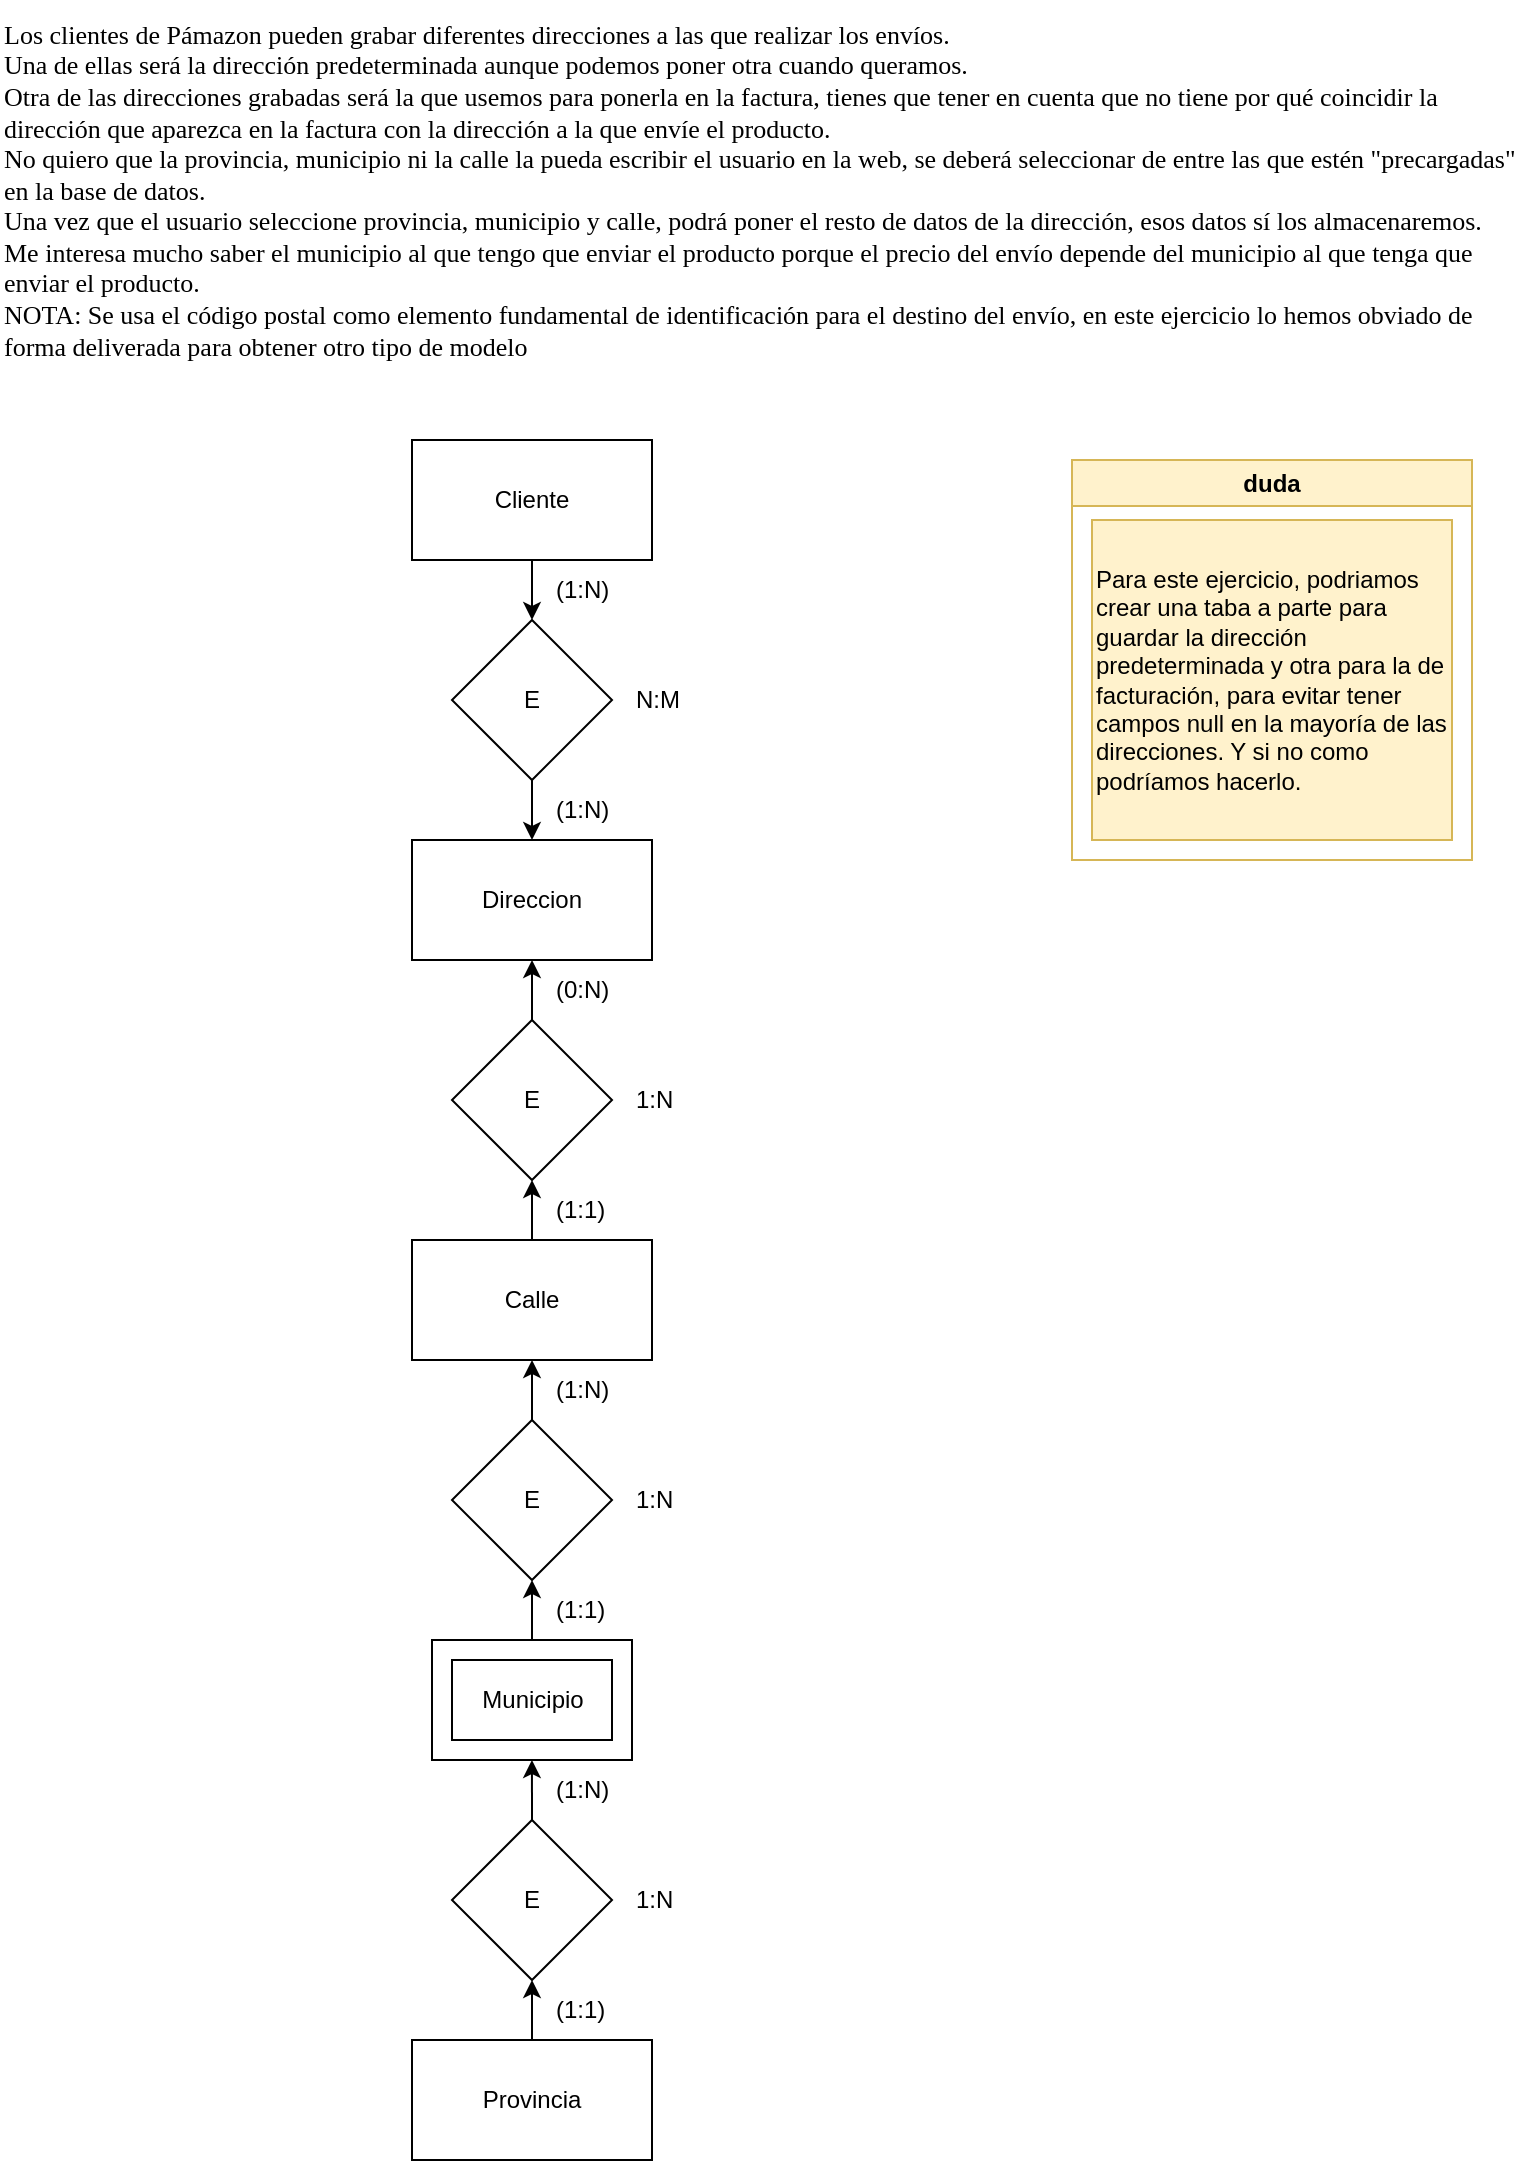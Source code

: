 <mxfile version="22.1.3" type="github">
  <diagram name="Página-1" id="ncUxo_lFp9L3yrcQ60K7">
    <mxGraphModel dx="1434" dy="750" grid="1" gridSize="10" guides="1" tooltips="1" connect="1" arrows="1" fold="1" page="1" pageScale="1" pageWidth="827" pageHeight="1169" math="0" shadow="0">
      <root>
        <mxCell id="0" />
        <mxCell id="1" parent="0" />
        <mxCell id="WOAQJwPyzZi3OoR79o7S-1" value="Los clientes de Pámazon pueden grabar diferentes direcciones a las que realizar los envíos.&lt;br&gt;Una de ellas será la dirección predeterminada aunque podemos poner otra cuando queramos.&lt;br&gt;Otra de las direcciones grabadas será la que usemos para ponerla en la factura, tienes que tener en cuenta que no tiene por qué coincidir la dirección que aparezca en la factura con la dirección a la que envíe el producto.&lt;br&gt;No quiero que la provincia, municipio ni la calle la pueda escribir el usuario en la web, se deberá seleccionar de entre las que estén &quot;precargadas&quot; en la base de datos.&lt;br&gt;Una vez que el usuario seleccione provincia, municipio y calle, podrá poner el resto de datos de la dirección, esos datos sí los almacenaremos.&lt;br&gt;Me interesa mucho saber el municipio al que tengo que enviar el producto porque el precio del envío depende del municipio al que tenga que enviar el producto.&lt;br&gt;NOTA: Se usa el código postal como elemento fundamental de identificación para el destino del envío, en este ejercicio lo hemos obviado de forma deliverada para obtener otro tipo de modelo" style="text;html=1;strokeColor=none;fillColor=none;align=left;verticalAlign=middle;whiteSpace=wrap;rounded=0;fontFamily=Verdana;fontSize=13;" parent="1" vertex="1">
          <mxGeometry x="34" y="40" width="760" height="190" as="geometry" />
        </mxCell>
        <mxCell id="WOAQJwPyzZi3OoR79o7S-2" value="duda" style="swimlane;whiteSpace=wrap;html=1;fillColor=#fff2cc;strokeColor=#d6b656;" parent="1" vertex="1">
          <mxGeometry x="570" y="270" width="200" height="200" as="geometry" />
        </mxCell>
        <mxCell id="WOAQJwPyzZi3OoR79o7S-3" value="Para este ejercicio, podriamos crear una taba a parte para guardar la dirección predeterminada y otra para la de facturación, para evitar tener campos null en la mayoría de las direcciones. Y si no como podríamos hacerlo." style="text;html=1;strokeColor=#d6b656;fillColor=#fff2cc;align=left;verticalAlign=middle;whiteSpace=wrap;rounded=0;" parent="WOAQJwPyzZi3OoR79o7S-2" vertex="1">
          <mxGeometry x="10" y="30" width="180" height="160" as="geometry" />
        </mxCell>
        <mxCell id="WOAQJwPyzZi3OoR79o7S-13" style="edgeStyle=orthogonalEdgeStyle;rounded=0;orthogonalLoop=1;jettySize=auto;html=1;exitX=0.5;exitY=1;exitDx=0;exitDy=0;entryX=0.5;entryY=0;entryDx=0;entryDy=0;" parent="1" source="WOAQJwPyzZi3OoR79o7S-4" target="WOAQJwPyzZi3OoR79o7S-10" edge="1">
          <mxGeometry relative="1" as="geometry" />
        </mxCell>
        <mxCell id="WOAQJwPyzZi3OoR79o7S-4" value="Cliente" style="rounded=0;whiteSpace=wrap;html=1;" parent="1" vertex="1">
          <mxGeometry x="240" y="260" width="120" height="60" as="geometry" />
        </mxCell>
        <mxCell id="WOAQJwPyzZi3OoR79o7S-5" value="Direccion" style="rounded=0;whiteSpace=wrap;html=1;" parent="1" vertex="1">
          <mxGeometry x="240" y="460" width="120" height="60" as="geometry" />
        </mxCell>
        <mxCell id="WOAQJwPyzZi3OoR79o7S-15" style="edgeStyle=orthogonalEdgeStyle;rounded=0;orthogonalLoop=1;jettySize=auto;html=1;exitX=0.5;exitY=0;exitDx=0;exitDy=0;entryX=0.5;entryY=1;entryDx=0;entryDy=0;" parent="1" source="WOAQJwPyzZi3OoR79o7S-6" target="WOAQJwPyzZi3OoR79o7S-9" edge="1">
          <mxGeometry relative="1" as="geometry" />
        </mxCell>
        <mxCell id="WOAQJwPyzZi3OoR79o7S-6" value="Calle" style="rounded=0;whiteSpace=wrap;html=1;" parent="1" vertex="1">
          <mxGeometry x="240" y="660" width="120" height="60" as="geometry" />
        </mxCell>
        <mxCell id="WOAQJwPyzZi3OoR79o7S-25" style="edgeStyle=orthogonalEdgeStyle;rounded=0;orthogonalLoop=1;jettySize=auto;html=1;exitX=0.5;exitY=0;exitDx=0;exitDy=0;entryX=0.5;entryY=1;entryDx=0;entryDy=0;" parent="1" source="WOAQJwPyzZi3OoR79o7S-8" target="WOAQJwPyzZi3OoR79o7S-12" edge="1">
          <mxGeometry relative="1" as="geometry" />
        </mxCell>
        <mxCell id="WOAQJwPyzZi3OoR79o7S-8" value="Provincia" style="rounded=0;whiteSpace=wrap;html=1;" parent="1" vertex="1">
          <mxGeometry x="240" y="1060" width="120" height="60" as="geometry" />
        </mxCell>
        <mxCell id="WOAQJwPyzZi3OoR79o7S-16" style="edgeStyle=orthogonalEdgeStyle;rounded=0;orthogonalLoop=1;jettySize=auto;html=1;exitX=0.5;exitY=0;exitDx=0;exitDy=0;entryX=0.5;entryY=1;entryDx=0;entryDy=0;" parent="1" source="WOAQJwPyzZi3OoR79o7S-9" target="WOAQJwPyzZi3OoR79o7S-5" edge="1">
          <mxGeometry relative="1" as="geometry" />
        </mxCell>
        <mxCell id="WOAQJwPyzZi3OoR79o7S-9" value="E" style="rhombus;whiteSpace=wrap;html=1;" parent="1" vertex="1">
          <mxGeometry x="260" y="550" width="80" height="80" as="geometry" />
        </mxCell>
        <mxCell id="WOAQJwPyzZi3OoR79o7S-14" style="edgeStyle=orthogonalEdgeStyle;rounded=0;orthogonalLoop=1;jettySize=auto;html=1;exitX=0.5;exitY=1;exitDx=0;exitDy=0;entryX=0.5;entryY=0;entryDx=0;entryDy=0;" parent="1" source="WOAQJwPyzZi3OoR79o7S-10" target="WOAQJwPyzZi3OoR79o7S-5" edge="1">
          <mxGeometry relative="1" as="geometry" />
        </mxCell>
        <mxCell id="WOAQJwPyzZi3OoR79o7S-10" value="E" style="rhombus;whiteSpace=wrap;html=1;" parent="1" vertex="1">
          <mxGeometry x="260" y="350" width="80" height="80" as="geometry" />
        </mxCell>
        <mxCell id="WOAQJwPyzZi3OoR79o7S-17" style="edgeStyle=orthogonalEdgeStyle;rounded=0;orthogonalLoop=1;jettySize=auto;html=1;exitX=0.5;exitY=0;exitDx=0;exitDy=0;entryX=0.5;entryY=1;entryDx=0;entryDy=0;" parent="1" source="WOAQJwPyzZi3OoR79o7S-11" target="WOAQJwPyzZi3OoR79o7S-6" edge="1">
          <mxGeometry relative="1" as="geometry" />
        </mxCell>
        <mxCell id="WOAQJwPyzZi3OoR79o7S-11" value="E" style="rhombus;whiteSpace=wrap;html=1;" parent="1" vertex="1">
          <mxGeometry x="260" y="750" width="80" height="80" as="geometry" />
        </mxCell>
        <mxCell id="WOAQJwPyzZi3OoR79o7S-24" style="edgeStyle=orthogonalEdgeStyle;rounded=0;orthogonalLoop=1;jettySize=auto;html=1;exitX=0.5;exitY=0;exitDx=0;exitDy=0;" parent="1" source="WOAQJwPyzZi3OoR79o7S-12" edge="1">
          <mxGeometry relative="1" as="geometry">
            <mxPoint x="299.966" y="920" as="targetPoint" />
          </mxGeometry>
        </mxCell>
        <mxCell id="WOAQJwPyzZi3OoR79o7S-12" value="E" style="rhombus;whiteSpace=wrap;html=1;" parent="1" vertex="1">
          <mxGeometry x="260" y="950" width="80" height="80" as="geometry" />
        </mxCell>
        <mxCell id="WOAQJwPyzZi3OoR79o7S-22" value="" style="group" parent="1" vertex="1" connectable="0">
          <mxGeometry x="250" y="860" width="100" height="60" as="geometry" />
        </mxCell>
        <mxCell id="WOAQJwPyzZi3OoR79o7S-19" value="" style="verticalLabelPosition=bottom;verticalAlign=top;html=1;shape=mxgraph.basic.frame;dx=10;whiteSpace=wrap;" parent="WOAQJwPyzZi3OoR79o7S-22" vertex="1">
          <mxGeometry width="100" height="60" as="geometry" />
        </mxCell>
        <mxCell id="WOAQJwPyzZi3OoR79o7S-21" value="Municipio" style="text;html=1;align=center;verticalAlign=middle;resizable=0;points=[];autosize=1;strokeColor=none;fillColor=none;" parent="WOAQJwPyzZi3OoR79o7S-22" vertex="1">
          <mxGeometry x="15" y="15" width="70" height="30" as="geometry" />
        </mxCell>
        <mxCell id="WOAQJwPyzZi3OoR79o7S-23" style="edgeStyle=orthogonalEdgeStyle;rounded=0;orthogonalLoop=1;jettySize=auto;html=1;exitX=0.5;exitY=0;exitDx=0;exitDy=0;exitPerimeter=0;entryX=0.5;entryY=1;entryDx=0;entryDy=0;" parent="1" source="WOAQJwPyzZi3OoR79o7S-19" target="WOAQJwPyzZi3OoR79o7S-11" edge="1">
          <mxGeometry relative="1" as="geometry" />
        </mxCell>
        <mxCell id="WOAQJwPyzZi3OoR79o7S-26" value="(1:1)" style="text;html=1;strokeColor=none;fillColor=none;align=left;verticalAlign=middle;whiteSpace=wrap;rounded=0;" parent="1" vertex="1">
          <mxGeometry x="310" y="1030" width="60" height="30" as="geometry" />
        </mxCell>
        <mxCell id="WOAQJwPyzZi3OoR79o7S-27" value="(1:N)" style="text;html=1;strokeColor=none;fillColor=none;align=left;verticalAlign=middle;whiteSpace=wrap;rounded=0;" parent="1" vertex="1">
          <mxGeometry x="310" y="920" width="60" height="30" as="geometry" />
        </mxCell>
        <mxCell id="NYrWfUEszF9OkbIbFRi8-1" value="1:N" style="text;html=1;strokeColor=none;fillColor=none;align=left;verticalAlign=middle;whiteSpace=wrap;rounded=0;" vertex="1" parent="1">
          <mxGeometry x="350" y="975" width="60" height="30" as="geometry" />
        </mxCell>
        <mxCell id="NYrWfUEszF9OkbIbFRi8-2" value="(1:1)" style="text;html=1;strokeColor=none;fillColor=none;align=left;verticalAlign=middle;whiteSpace=wrap;rounded=0;" vertex="1" parent="1">
          <mxGeometry x="310" y="830" width="60" height="30" as="geometry" />
        </mxCell>
        <mxCell id="NYrWfUEszF9OkbIbFRi8-3" value="(1:N)" style="text;html=1;strokeColor=none;fillColor=none;align=left;verticalAlign=middle;whiteSpace=wrap;rounded=0;" vertex="1" parent="1">
          <mxGeometry x="310" y="720" width="60" height="30" as="geometry" />
        </mxCell>
        <mxCell id="NYrWfUEszF9OkbIbFRi8-4" value="1:N" style="text;html=1;strokeColor=none;fillColor=none;align=left;verticalAlign=middle;whiteSpace=wrap;rounded=0;" vertex="1" parent="1">
          <mxGeometry x="350" y="775" width="60" height="30" as="geometry" />
        </mxCell>
        <mxCell id="NYrWfUEszF9OkbIbFRi8-5" value="(1:1)" style="text;html=1;strokeColor=none;fillColor=none;align=left;verticalAlign=middle;whiteSpace=wrap;rounded=0;" vertex="1" parent="1">
          <mxGeometry x="310" y="630" width="60" height="30" as="geometry" />
        </mxCell>
        <mxCell id="NYrWfUEszF9OkbIbFRi8-6" value="(0:N)" style="text;html=1;strokeColor=none;fillColor=none;align=left;verticalAlign=middle;whiteSpace=wrap;rounded=0;" vertex="1" parent="1">
          <mxGeometry x="310" y="520" width="60" height="30" as="geometry" />
        </mxCell>
        <mxCell id="NYrWfUEszF9OkbIbFRi8-7" value="1:N" style="text;html=1;strokeColor=none;fillColor=none;align=left;verticalAlign=middle;whiteSpace=wrap;rounded=0;" vertex="1" parent="1">
          <mxGeometry x="350" y="575" width="60" height="30" as="geometry" />
        </mxCell>
        <mxCell id="NYrWfUEszF9OkbIbFRi8-8" value="(1:N)" style="text;html=1;strokeColor=none;fillColor=none;align=left;verticalAlign=middle;whiteSpace=wrap;rounded=0;" vertex="1" parent="1">
          <mxGeometry x="310" y="430" width="60" height="30" as="geometry" />
        </mxCell>
        <mxCell id="NYrWfUEszF9OkbIbFRi8-9" value="(1:N)" style="text;html=1;strokeColor=none;fillColor=none;align=left;verticalAlign=middle;whiteSpace=wrap;rounded=0;" vertex="1" parent="1">
          <mxGeometry x="310" y="320" width="60" height="30" as="geometry" />
        </mxCell>
        <mxCell id="NYrWfUEszF9OkbIbFRi8-10" value="N:M" style="text;html=1;strokeColor=none;fillColor=none;align=left;verticalAlign=middle;whiteSpace=wrap;rounded=0;" vertex="1" parent="1">
          <mxGeometry x="350" y="375" width="60" height="30" as="geometry" />
        </mxCell>
      </root>
    </mxGraphModel>
  </diagram>
</mxfile>
